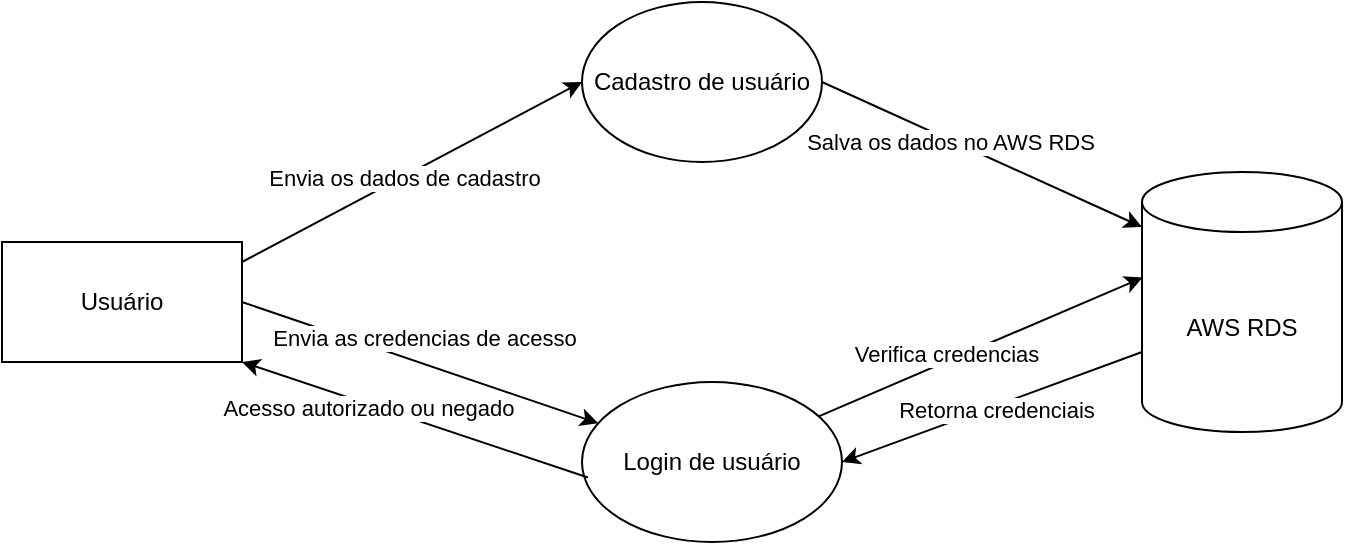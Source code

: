 <mxfile version="28.2.2">
  <diagram name="Página-1" id="Nj7UXfr_vzcdO80FoFhz">
    <mxGraphModel dx="974" dy="395" grid="1" gridSize="10" guides="1" tooltips="1" connect="1" arrows="1" fold="1" page="1" pageScale="1" pageWidth="1169" pageHeight="827" math="0" shadow="0">
      <root>
        <mxCell id="0" />
        <mxCell id="1" parent="0" />
        <mxCell id="mTM9a_iym6ZU5rTM1kM7-1" value="AWS RDS" style="shape=cylinder3;whiteSpace=wrap;html=1;boundedLbl=1;backgroundOutline=1;size=15;" vertex="1" parent="1">
          <mxGeometry x="610" y="145" width="100" height="130" as="geometry" />
        </mxCell>
        <mxCell id="mTM9a_iym6ZU5rTM1kM7-2" value="Usuário" style="rounded=0;whiteSpace=wrap;html=1;" vertex="1" parent="1">
          <mxGeometry x="40" y="180" width="120" height="60" as="geometry" />
        </mxCell>
        <mxCell id="mTM9a_iym6ZU5rTM1kM7-3" value="Login de usuário" style="ellipse;whiteSpace=wrap;html=1;" vertex="1" parent="1">
          <mxGeometry x="330" y="250" width="130" height="80" as="geometry" />
        </mxCell>
        <mxCell id="mTM9a_iym6ZU5rTM1kM7-4" value="Cadastro de usuário" style="ellipse;whiteSpace=wrap;html=1;" vertex="1" parent="1">
          <mxGeometry x="330" y="60" width="120" height="80" as="geometry" />
        </mxCell>
        <mxCell id="mTM9a_iym6ZU5rTM1kM7-5" value="" style="endArrow=classic;html=1;rounded=0;entryX=0;entryY=0.5;entryDx=0;entryDy=0;" edge="1" parent="1" target="mTM9a_iym6ZU5rTM1kM7-4">
          <mxGeometry width="50" height="50" relative="1" as="geometry">
            <mxPoint x="160" y="190" as="sourcePoint" />
            <mxPoint x="210" y="140" as="targetPoint" />
          </mxGeometry>
        </mxCell>
        <mxCell id="mTM9a_iym6ZU5rTM1kM7-14" value="Envia os dados de cadastro" style="edgeLabel;html=1;align=center;verticalAlign=middle;resizable=0;points=[];" vertex="1" connectable="0" parent="mTM9a_iym6ZU5rTM1kM7-5">
          <mxGeometry x="-0.059" relative="1" as="geometry">
            <mxPoint x="1" as="offset" />
          </mxGeometry>
        </mxCell>
        <mxCell id="mTM9a_iym6ZU5rTM1kM7-6" value="" style="endArrow=classic;html=1;rounded=0;entryX=0;entryY=0;entryDx=0;entryDy=27.5;exitX=1;exitY=0.5;exitDx=0;exitDy=0;entryPerimeter=0;" edge="1" parent="1" source="mTM9a_iym6ZU5rTM1kM7-4" target="mTM9a_iym6ZU5rTM1kM7-1">
          <mxGeometry width="50" height="50" relative="1" as="geometry">
            <mxPoint x="350" y="250" as="sourcePoint" />
            <mxPoint x="520" y="160" as="targetPoint" />
          </mxGeometry>
        </mxCell>
        <mxCell id="mTM9a_iym6ZU5rTM1kM7-15" value="Salva os dados no AWS RDS" style="edgeLabel;html=1;align=center;verticalAlign=middle;resizable=0;points=[];" vertex="1" connectable="0" parent="mTM9a_iym6ZU5rTM1kM7-6">
          <mxGeometry x="-0.195" y="-1" relative="1" as="geometry">
            <mxPoint as="offset" />
          </mxGeometry>
        </mxCell>
        <mxCell id="mTM9a_iym6ZU5rTM1kM7-9" value="" style="endArrow=classic;html=1;rounded=0;exitX=1;exitY=0.5;exitDx=0;exitDy=0;" edge="1" parent="1" source="mTM9a_iym6ZU5rTM1kM7-2" target="mTM9a_iym6ZU5rTM1kM7-3">
          <mxGeometry width="50" height="50" relative="1" as="geometry">
            <mxPoint x="162" y="204" as="sourcePoint" />
            <mxPoint x="210" y="170" as="targetPoint" />
          </mxGeometry>
        </mxCell>
        <mxCell id="mTM9a_iym6ZU5rTM1kM7-16" value="Envia as credencias de acesso" style="edgeLabel;html=1;align=center;verticalAlign=middle;resizable=0;points=[];" vertex="1" connectable="0" parent="mTM9a_iym6ZU5rTM1kM7-9">
          <mxGeometry x="-0.354" y="2" relative="1" as="geometry">
            <mxPoint x="32" as="offset" />
          </mxGeometry>
        </mxCell>
        <mxCell id="mTM9a_iym6ZU5rTM1kM7-11" value="" style="endArrow=classic;html=1;rounded=0;entryX=0.003;entryY=0.406;entryDx=0;entryDy=0;entryPerimeter=0;" edge="1" parent="1" source="mTM9a_iym6ZU5rTM1kM7-3" target="mTM9a_iym6ZU5rTM1kM7-1">
          <mxGeometry width="50" height="50" relative="1" as="geometry">
            <mxPoint x="480" y="260" as="sourcePoint" />
            <mxPoint x="530" y="210" as="targetPoint" />
          </mxGeometry>
        </mxCell>
        <mxCell id="mTM9a_iym6ZU5rTM1kM7-17" value="Verifica credencias" style="edgeLabel;html=1;align=center;verticalAlign=middle;resizable=0;points=[];" vertex="1" connectable="0" parent="mTM9a_iym6ZU5rTM1kM7-11">
          <mxGeometry x="-0.196" y="4" relative="1" as="geometry">
            <mxPoint as="offset" />
          </mxGeometry>
        </mxCell>
        <mxCell id="mTM9a_iym6ZU5rTM1kM7-12" value="" style="endArrow=classic;html=1;rounded=0;exitX=0;exitY=0;exitDx=0;exitDy=90;exitPerimeter=0;entryX=1;entryY=0.5;entryDx=0;entryDy=0;" edge="1" parent="1" source="mTM9a_iym6ZU5rTM1kM7-1" target="mTM9a_iym6ZU5rTM1kM7-3">
          <mxGeometry width="50" height="50" relative="1" as="geometry">
            <mxPoint x="520" y="340" as="sourcePoint" />
            <mxPoint x="570" y="290" as="targetPoint" />
          </mxGeometry>
        </mxCell>
        <mxCell id="mTM9a_iym6ZU5rTM1kM7-18" value="Retorna credenciais" style="edgeLabel;html=1;align=center;verticalAlign=middle;resizable=0;points=[];" vertex="1" connectable="0" parent="mTM9a_iym6ZU5rTM1kM7-12">
          <mxGeometry x="-0.018" y="2" relative="1" as="geometry">
            <mxPoint as="offset" />
          </mxGeometry>
        </mxCell>
        <mxCell id="mTM9a_iym6ZU5rTM1kM7-13" value="" style="endArrow=classic;html=1;rounded=0;exitX=0.023;exitY=0.597;exitDx=0;exitDy=0;exitPerimeter=0;entryX=1;entryY=1;entryDx=0;entryDy=0;" edge="1" parent="1" source="mTM9a_iym6ZU5rTM1kM7-3" target="mTM9a_iym6ZU5rTM1kM7-2">
          <mxGeometry width="50" height="50" relative="1" as="geometry">
            <mxPoint x="170" y="320" as="sourcePoint" />
            <mxPoint x="220" y="270" as="targetPoint" />
          </mxGeometry>
        </mxCell>
        <mxCell id="mTM9a_iym6ZU5rTM1kM7-19" value="Acesso autorizado ou negado" style="edgeLabel;html=1;align=center;verticalAlign=middle;resizable=0;points=[];" vertex="1" connectable="0" parent="mTM9a_iym6ZU5rTM1kM7-13">
          <mxGeometry x="0.264" y="2" relative="1" as="geometry">
            <mxPoint as="offset" />
          </mxGeometry>
        </mxCell>
      </root>
    </mxGraphModel>
  </diagram>
</mxfile>
